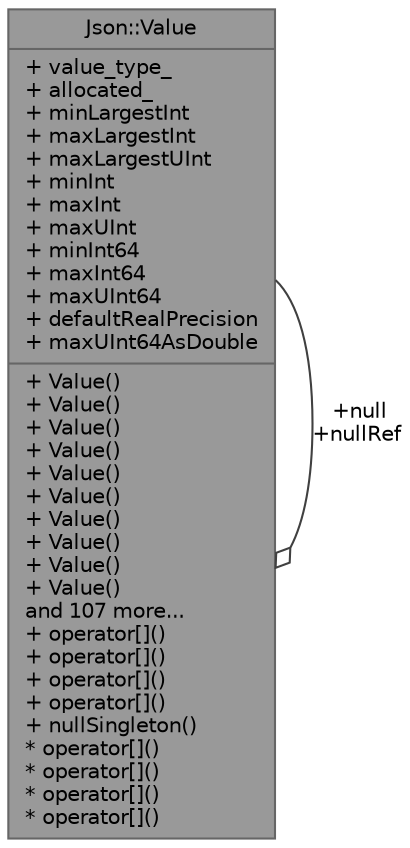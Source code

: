digraph "Json::Value"
{
 // LATEX_PDF_SIZE
  bgcolor="transparent";
  edge [fontname=Helvetica,fontsize=10,labelfontname=Helvetica,labelfontsize=10];
  node [fontname=Helvetica,fontsize=10,shape=box,height=0.2,width=0.4];
  Node1 [shape=record,label="{Json::Value\n|+ value_type_\l+ allocated_\l+ minLargestInt\l+ maxLargestInt\l+ maxLargestUInt\l+ minInt\l+ maxInt\l+ maxUInt\l+ minInt64\l+ maxInt64\l+ maxUInt64\l+ defaultRealPrecision\l+ maxUInt64AsDouble\l|+ Value()\l+ Value()\l+ Value()\l+ Value()\l+ Value()\l+ Value()\l+ Value()\l+ Value()\l+ Value()\l+ Value()\land 107 more...\l+ operator[]()\l+ operator[]()\l+ operator[]()\l+ operator[]()\l+ nullSingleton()\l* operator[]()\l* operator[]()\l* operator[]()\l* operator[]()\l}",height=0.2,width=0.4,color="gray40", fillcolor="grey60", style="filled", fontcolor="black",tooltip="Represents a JSON value."];
  Node1 -> Node1 [color="grey25",style="solid",label=" +null\n+nullRef" ,arrowhead="odiamond"];
}
